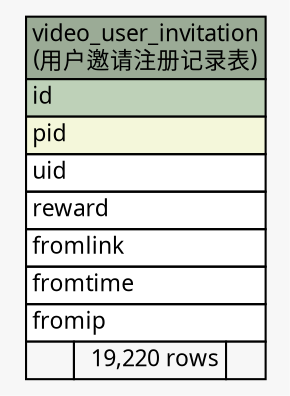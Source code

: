 // dot 2.26.0 on Linux 2.6.32-504.3.3.el6.x86_64
// SchemaSpy rev Unknown
digraph "video_user_invitation" {
  graph [
    rankdir="RL"
    bgcolor="#f7f7f7"
    nodesep="0.18"
    ranksep="0.46"
    fontname="Microsoft YaHei"
    fontsize="11"
  ];
  node [
    fontname="Microsoft YaHei"
    fontsize="11"
    shape="plaintext"
  ];
  edge [
    arrowsize="0.8"
  ];
  "video_user_invitation" [
    label=<
    <TABLE BORDER="0" CELLBORDER="1" CELLSPACING="0" BGCOLOR="#ffffff">
      <TR><TD COLSPAN="3" BGCOLOR="#9bab96" ALIGN="CENTER">video_user_invitation<br/>(用户邀请注册记录表)</TD></TR>
      <TR><TD PORT="id" COLSPAN="3" BGCOLOR="#bed1b8" ALIGN="LEFT">id</TD></TR>
      <TR><TD PORT="pid" COLSPAN="3" BGCOLOR="#f4f7da" ALIGN="LEFT">pid</TD></TR>
      <TR><TD PORT="uid" COLSPAN="3" ALIGN="LEFT">uid</TD></TR>
      <TR><TD PORT="reward" COLSPAN="3" ALIGN="LEFT">reward</TD></TR>
      <TR><TD PORT="fromlink" COLSPAN="3" ALIGN="LEFT">fromlink</TD></TR>
      <TR><TD PORT="fromtime" COLSPAN="3" ALIGN="LEFT">fromtime</TD></TR>
      <TR><TD PORT="fromip" COLSPAN="3" ALIGN="LEFT">fromip</TD></TR>
      <TR><TD ALIGN="LEFT" BGCOLOR="#f7f7f7">  </TD><TD ALIGN="RIGHT" BGCOLOR="#f7f7f7">19,220 rows</TD><TD ALIGN="RIGHT" BGCOLOR="#f7f7f7">  </TD></TR>
    </TABLE>>
    URL="tables/video_user_invitation.html"
    tooltip="video_user_invitation"
  ];
}
